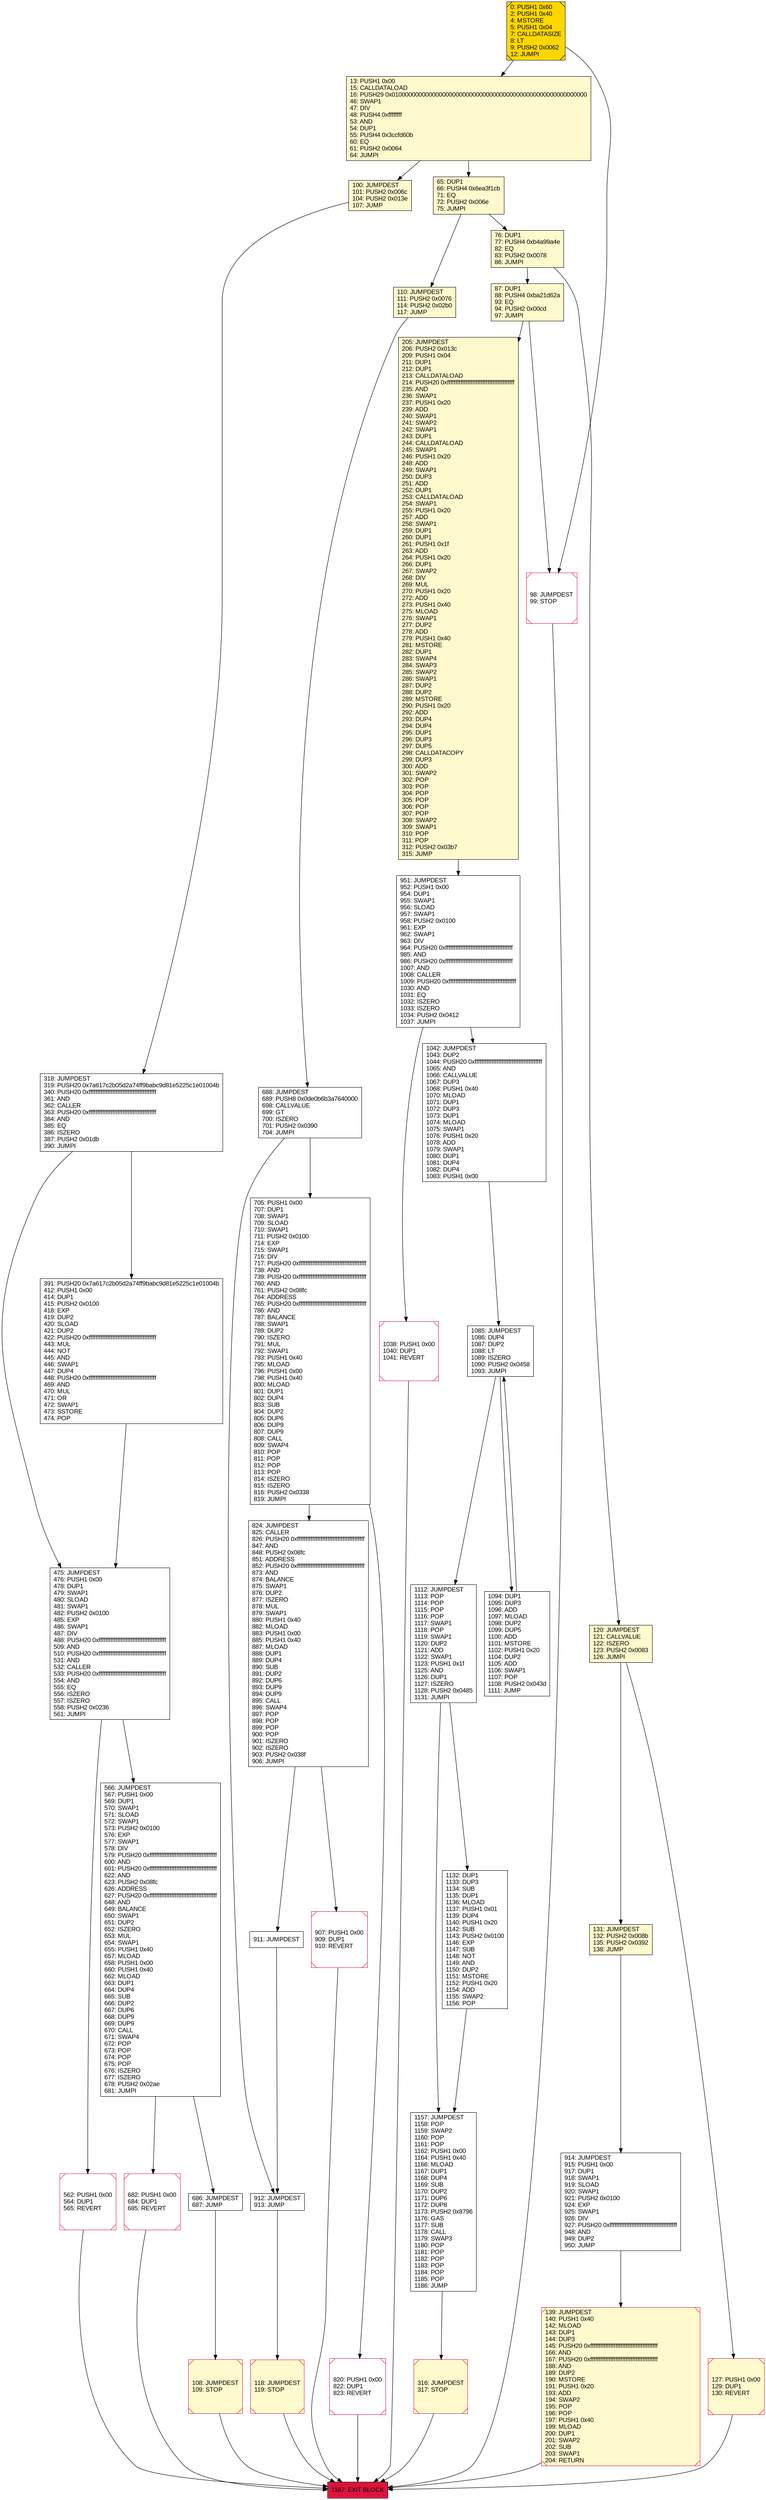 digraph G {
bgcolor=transparent rankdir=UD;
node [shape=box style=filled color=black fillcolor=white fontname=arial fontcolor=black];
911 [label="911: JUMPDEST\l" ];
65 [label="65: DUP1\l66: PUSH4 0x6ea3f1cb\l71: EQ\l72: PUSH2 0x006e\l75: JUMPI\l" fillcolor=lemonchiffon ];
391 [label="391: PUSH20 0x7a617c2b05d2a74ff9babc9d81e5225c1e01004b\l412: PUSH1 0x00\l414: DUP1\l415: PUSH2 0x0100\l418: EXP\l419: DUP2\l420: SLOAD\l421: DUP2\l422: PUSH20 0xffffffffffffffffffffffffffffffffffffffff\l443: MUL\l444: NOT\l445: AND\l446: SWAP1\l447: DUP4\l448: PUSH20 0xffffffffffffffffffffffffffffffffffffffff\l469: AND\l470: MUL\l471: OR\l472: SWAP1\l473: SSTORE\l474: POP\l" ];
1085 [label="1085: JUMPDEST\l1086: DUP4\l1087: DUP2\l1088: LT\l1089: ISZERO\l1090: PUSH2 0x0458\l1093: JUMPI\l" ];
682 [label="682: PUSH1 0x00\l684: DUP1\l685: REVERT\l" shape=Msquare color=crimson ];
688 [label="688: JUMPDEST\l689: PUSH8 0x0de0b6b3a7640000\l698: CALLVALUE\l699: GT\l700: ISZERO\l701: PUSH2 0x0390\l704: JUMPI\l" ];
131 [label="131: JUMPDEST\l132: PUSH2 0x008b\l135: PUSH2 0x0392\l138: JUMP\l" fillcolor=lemonchiffon ];
120 [label="120: JUMPDEST\l121: CALLVALUE\l122: ISZERO\l123: PUSH2 0x0083\l126: JUMPI\l" fillcolor=lemonchiffon ];
951 [label="951: JUMPDEST\l952: PUSH1 0x00\l954: DUP1\l955: SWAP1\l956: SLOAD\l957: SWAP1\l958: PUSH2 0x0100\l961: EXP\l962: SWAP1\l963: DIV\l964: PUSH20 0xffffffffffffffffffffffffffffffffffffffff\l985: AND\l986: PUSH20 0xffffffffffffffffffffffffffffffffffffffff\l1007: AND\l1008: CALLER\l1009: PUSH20 0xffffffffffffffffffffffffffffffffffffffff\l1030: AND\l1031: EQ\l1032: ISZERO\l1033: ISZERO\l1034: PUSH2 0x0412\l1037: JUMPI\l" ];
562 [label="562: PUSH1 0x00\l564: DUP1\l565: REVERT\l" shape=Msquare color=crimson ];
76 [label="76: DUP1\l77: PUSH4 0xb4a99a4e\l82: EQ\l83: PUSH2 0x0078\l86: JUMPI\l" fillcolor=lemonchiffon ];
0 [label="0: PUSH1 0x60\l2: PUSH1 0x40\l4: MSTORE\l5: PUSH1 0x04\l7: CALLDATASIZE\l8: LT\l9: PUSH2 0x0062\l12: JUMPI\l" fillcolor=lemonchiffon shape=Msquare fillcolor=gold ];
87 [label="87: DUP1\l88: PUSH4 0xba21d62a\l93: EQ\l94: PUSH2 0x00cd\l97: JUMPI\l" fillcolor=lemonchiffon ];
820 [label="820: PUSH1 0x00\l822: DUP1\l823: REVERT\l" shape=Msquare color=crimson ];
475 [label="475: JUMPDEST\l476: PUSH1 0x00\l478: DUP1\l479: SWAP1\l480: SLOAD\l481: SWAP1\l482: PUSH2 0x0100\l485: EXP\l486: SWAP1\l487: DIV\l488: PUSH20 0xffffffffffffffffffffffffffffffffffffffff\l509: AND\l510: PUSH20 0xffffffffffffffffffffffffffffffffffffffff\l531: AND\l532: CALLER\l533: PUSH20 0xffffffffffffffffffffffffffffffffffffffff\l554: AND\l555: EQ\l556: ISZERO\l557: ISZERO\l558: PUSH2 0x0236\l561: JUMPI\l" ];
1157 [label="1157: JUMPDEST\l1158: POP\l1159: SWAP2\l1160: POP\l1161: POP\l1162: PUSH1 0x00\l1164: PUSH1 0x40\l1166: MLOAD\l1167: DUP1\l1168: DUP4\l1169: SUB\l1170: DUP2\l1171: DUP6\l1172: DUP8\l1173: PUSH2 0x8796\l1176: GAS\l1177: SUB\l1178: CALL\l1179: SWAP3\l1180: POP\l1181: POP\l1182: POP\l1183: POP\l1184: POP\l1185: POP\l1186: JUMP\l" ];
318 [label="318: JUMPDEST\l319: PUSH20 0x7a617c2b05d2a74ff9babc9d81e5225c1e01004b\l340: PUSH20 0xffffffffffffffffffffffffffffffffffffffff\l361: AND\l362: CALLER\l363: PUSH20 0xffffffffffffffffffffffffffffffffffffffff\l384: AND\l385: EQ\l386: ISZERO\l387: PUSH2 0x01db\l390: JUMPI\l" ];
139 [label="139: JUMPDEST\l140: PUSH1 0x40\l142: MLOAD\l143: DUP1\l144: DUP3\l145: PUSH20 0xffffffffffffffffffffffffffffffffffffffff\l166: AND\l167: PUSH20 0xffffffffffffffffffffffffffffffffffffffff\l188: AND\l189: DUP2\l190: MSTORE\l191: PUSH1 0x20\l193: ADD\l194: SWAP2\l195: POP\l196: POP\l197: PUSH1 0x40\l199: MLOAD\l200: DUP1\l201: SWAP2\l202: SUB\l203: SWAP1\l204: RETURN\l" fillcolor=lemonchiffon shape=Msquare color=crimson ];
1112 [label="1112: JUMPDEST\l1113: POP\l1114: POP\l1115: POP\l1116: POP\l1117: SWAP1\l1118: POP\l1119: SWAP1\l1120: DUP2\l1121: ADD\l1122: SWAP1\l1123: PUSH1 0x1f\l1125: AND\l1126: DUP1\l1127: ISZERO\l1128: PUSH2 0x0485\l1131: JUMPI\l" ];
566 [label="566: JUMPDEST\l567: PUSH1 0x00\l569: DUP1\l570: SWAP1\l571: SLOAD\l572: SWAP1\l573: PUSH2 0x0100\l576: EXP\l577: SWAP1\l578: DIV\l579: PUSH20 0xffffffffffffffffffffffffffffffffffffffff\l600: AND\l601: PUSH20 0xffffffffffffffffffffffffffffffffffffffff\l622: AND\l623: PUSH2 0x08fc\l626: ADDRESS\l627: PUSH20 0xffffffffffffffffffffffffffffffffffffffff\l648: AND\l649: BALANCE\l650: SWAP1\l651: DUP2\l652: ISZERO\l653: MUL\l654: SWAP1\l655: PUSH1 0x40\l657: MLOAD\l658: PUSH1 0x00\l660: PUSH1 0x40\l662: MLOAD\l663: DUP1\l664: DUP4\l665: SUB\l666: DUP2\l667: DUP6\l668: DUP9\l669: DUP9\l670: CALL\l671: SWAP4\l672: POP\l673: POP\l674: POP\l675: POP\l676: ISZERO\l677: ISZERO\l678: PUSH2 0x02ae\l681: JUMPI\l" ];
686 [label="686: JUMPDEST\l687: JUMP\l" ];
13 [label="13: PUSH1 0x00\l15: CALLDATALOAD\l16: PUSH29 0x0100000000000000000000000000000000000000000000000000000000\l46: SWAP1\l47: DIV\l48: PUSH4 0xffffffff\l53: AND\l54: DUP1\l55: PUSH4 0x3ccfd60b\l60: EQ\l61: PUSH2 0x0064\l64: JUMPI\l" fillcolor=lemonchiffon ];
127 [label="127: PUSH1 0x00\l129: DUP1\l130: REVERT\l" fillcolor=lemonchiffon shape=Msquare color=crimson ];
110 [label="110: JUMPDEST\l111: PUSH2 0x0076\l114: PUSH2 0x02b0\l117: JUMP\l" fillcolor=lemonchiffon ];
118 [label="118: JUMPDEST\l119: STOP\l" fillcolor=lemonchiffon shape=Msquare color=crimson ];
1187 [label="1187: EXIT BLOCK\l" fillcolor=crimson ];
914 [label="914: JUMPDEST\l915: PUSH1 0x00\l917: DUP1\l918: SWAP1\l919: SLOAD\l920: SWAP1\l921: PUSH2 0x0100\l924: EXP\l925: SWAP1\l926: DIV\l927: PUSH20 0xffffffffffffffffffffffffffffffffffffffff\l948: AND\l949: DUP2\l950: JUMP\l" ];
705 [label="705: PUSH1 0x00\l707: DUP1\l708: SWAP1\l709: SLOAD\l710: SWAP1\l711: PUSH2 0x0100\l714: EXP\l715: SWAP1\l716: DIV\l717: PUSH20 0xffffffffffffffffffffffffffffffffffffffff\l738: AND\l739: PUSH20 0xffffffffffffffffffffffffffffffffffffffff\l760: AND\l761: PUSH2 0x08fc\l764: ADDRESS\l765: PUSH20 0xffffffffffffffffffffffffffffffffffffffff\l786: AND\l787: BALANCE\l788: SWAP1\l789: DUP2\l790: ISZERO\l791: MUL\l792: SWAP1\l793: PUSH1 0x40\l795: MLOAD\l796: PUSH1 0x00\l798: PUSH1 0x40\l800: MLOAD\l801: DUP1\l802: DUP4\l803: SUB\l804: DUP2\l805: DUP6\l806: DUP9\l807: DUP9\l808: CALL\l809: SWAP4\l810: POP\l811: POP\l812: POP\l813: POP\l814: ISZERO\l815: ISZERO\l816: PUSH2 0x0338\l819: JUMPI\l" ];
1042 [label="1042: JUMPDEST\l1043: DUP2\l1044: PUSH20 0xffffffffffffffffffffffffffffffffffffffff\l1065: AND\l1066: CALLVALUE\l1067: DUP3\l1068: PUSH1 0x40\l1070: MLOAD\l1071: DUP1\l1072: DUP3\l1073: DUP1\l1074: MLOAD\l1075: SWAP1\l1076: PUSH1 0x20\l1078: ADD\l1079: SWAP1\l1080: DUP1\l1081: DUP4\l1082: DUP4\l1083: PUSH1 0x00\l" ];
912 [label="912: JUMPDEST\l913: JUMP\l" ];
1132 [label="1132: DUP1\l1133: DUP3\l1134: SUB\l1135: DUP1\l1136: MLOAD\l1137: PUSH1 0x01\l1139: DUP4\l1140: PUSH1 0x20\l1142: SUB\l1143: PUSH2 0x0100\l1146: EXP\l1147: SUB\l1148: NOT\l1149: AND\l1150: DUP2\l1151: MSTORE\l1152: PUSH1 0x20\l1154: ADD\l1155: SWAP2\l1156: POP\l" ];
316 [label="316: JUMPDEST\l317: STOP\l" fillcolor=lemonchiffon shape=Msquare color=crimson ];
907 [label="907: PUSH1 0x00\l909: DUP1\l910: REVERT\l" shape=Msquare color=crimson ];
1038 [label="1038: PUSH1 0x00\l1040: DUP1\l1041: REVERT\l" shape=Msquare color=crimson ];
824 [label="824: JUMPDEST\l825: CALLER\l826: PUSH20 0xffffffffffffffffffffffffffffffffffffffff\l847: AND\l848: PUSH2 0x08fc\l851: ADDRESS\l852: PUSH20 0xffffffffffffffffffffffffffffffffffffffff\l873: AND\l874: BALANCE\l875: SWAP1\l876: DUP2\l877: ISZERO\l878: MUL\l879: SWAP1\l880: PUSH1 0x40\l882: MLOAD\l883: PUSH1 0x00\l885: PUSH1 0x40\l887: MLOAD\l888: DUP1\l889: DUP4\l890: SUB\l891: DUP2\l892: DUP6\l893: DUP9\l894: DUP9\l895: CALL\l896: SWAP4\l897: POP\l898: POP\l899: POP\l900: POP\l901: ISZERO\l902: ISZERO\l903: PUSH2 0x038f\l906: JUMPI\l" ];
98 [label="98: JUMPDEST\l99: STOP\l" shape=Msquare color=crimson ];
100 [label="100: JUMPDEST\l101: PUSH2 0x006c\l104: PUSH2 0x013e\l107: JUMP\l" fillcolor=lemonchiffon ];
108 [label="108: JUMPDEST\l109: STOP\l" fillcolor=lemonchiffon shape=Msquare color=crimson ];
1094 [label="1094: DUP1\l1095: DUP3\l1096: ADD\l1097: MLOAD\l1098: DUP2\l1099: DUP5\l1100: ADD\l1101: MSTORE\l1102: PUSH1 0x20\l1104: DUP2\l1105: ADD\l1106: SWAP1\l1107: POP\l1108: PUSH2 0x043d\l1111: JUMP\l" ];
205 [label="205: JUMPDEST\l206: PUSH2 0x013c\l209: PUSH1 0x04\l211: DUP1\l212: DUP1\l213: CALLDATALOAD\l214: PUSH20 0xffffffffffffffffffffffffffffffffffffffff\l235: AND\l236: SWAP1\l237: PUSH1 0x20\l239: ADD\l240: SWAP1\l241: SWAP2\l242: SWAP1\l243: DUP1\l244: CALLDATALOAD\l245: SWAP1\l246: PUSH1 0x20\l248: ADD\l249: SWAP1\l250: DUP3\l251: ADD\l252: DUP1\l253: CALLDATALOAD\l254: SWAP1\l255: PUSH1 0x20\l257: ADD\l258: SWAP1\l259: DUP1\l260: DUP1\l261: PUSH1 0x1f\l263: ADD\l264: PUSH1 0x20\l266: DUP1\l267: SWAP2\l268: DIV\l269: MUL\l270: PUSH1 0x20\l272: ADD\l273: PUSH1 0x40\l275: MLOAD\l276: SWAP1\l277: DUP2\l278: ADD\l279: PUSH1 0x40\l281: MSTORE\l282: DUP1\l283: SWAP4\l284: SWAP3\l285: SWAP2\l286: SWAP1\l287: DUP2\l288: DUP2\l289: MSTORE\l290: PUSH1 0x20\l292: ADD\l293: DUP4\l294: DUP4\l295: DUP1\l296: DUP3\l297: DUP5\l298: CALLDATACOPY\l299: DUP3\l300: ADD\l301: SWAP2\l302: POP\l303: POP\l304: POP\l305: POP\l306: POP\l307: POP\l308: SWAP2\l309: SWAP1\l310: POP\l311: POP\l312: PUSH2 0x03b7\l315: JUMP\l" fillcolor=lemonchiffon ];
76 -> 87;
475 -> 562;
907 -> 1187;
316 -> 1187;
1038 -> 1187;
0 -> 13;
318 -> 475;
391 -> 475;
120 -> 127;
1085 -> 1112;
76 -> 120;
824 -> 907;
318 -> 391;
13 -> 100;
0 -> 98;
87 -> 98;
682 -> 1187;
688 -> 705;
131 -> 914;
110 -> 688;
562 -> 1187;
820 -> 1187;
1112 -> 1132;
1157 -> 316;
566 -> 686;
118 -> 1187;
120 -> 131;
912 -> 118;
475 -> 566;
1112 -> 1157;
705 -> 824;
65 -> 76;
566 -> 682;
98 -> 1187;
108 -> 1187;
13 -> 65;
100 -> 318;
686 -> 108;
911 -> 912;
65 -> 110;
87 -> 205;
688 -> 912;
205 -> 951;
1042 -> 1085;
705 -> 820;
1132 -> 1157;
1085 -> 1094;
1094 -> 1085;
824 -> 911;
951 -> 1042;
139 -> 1187;
914 -> 139;
127 -> 1187;
951 -> 1038;
}